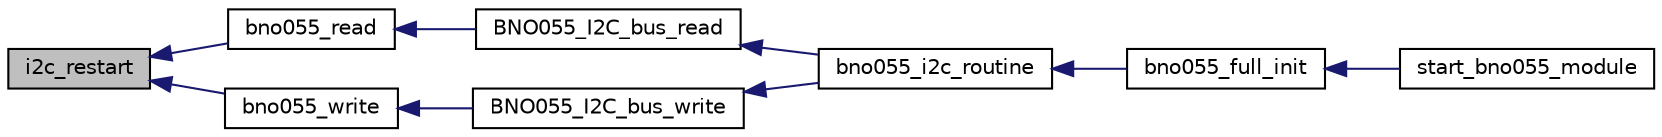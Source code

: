 digraph "i2c_restart"
{
  edge [fontname="Helvetica",fontsize="10",labelfontname="Helvetica",labelfontsize="10"];
  node [fontname="Helvetica",fontsize="10",shape=record];
  rankdir="LR";
  Node1 [label="i2c_restart",height=0.2,width=0.4,color="black", fillcolor="grey75", style="filled", fontcolor="black"];
  Node1 -> Node2 [dir="back",color="midnightblue",fontsize="10",style="solid",fontname="Helvetica"];
  Node2 [label="bno055_read",height=0.2,width=0.4,color="black", fillcolor="white", style="filled",URL="$group___b_n_o055.html#gace7496b19e1ddbbe483df67155b21b46"];
  Node2 -> Node3 [dir="back",color="midnightblue",fontsize="10",style="solid",fontname="Helvetica"];
  Node3 [label="BNO055_I2C_bus_read",height=0.2,width=0.4,color="black", fillcolor="white", style="filled",URL="$group___b_n_o055.html#ga0d3c7c3e0c8b54e34752989b5bdc36d1"];
  Node3 -> Node4 [dir="back",color="midnightblue",fontsize="10",style="solid",fontname="Helvetica"];
  Node4 [label="bno055_i2c_routine",height=0.2,width=0.4,color="black", fillcolor="white", style="filled",URL="$group___b_n_o055.html#gac762bf4f77376dc35799b853d00a95c7"];
  Node4 -> Node5 [dir="back",color="midnightblue",fontsize="10",style="solid",fontname="Helvetica"];
  Node5 [label="bno055_full_init",height=0.2,width=0.4,color="black", fillcolor="white", style="filled",URL="$group___b_n_o055.html#gaba0cea545392dbe2337e040fb80614e9"];
  Node5 -> Node6 [dir="back",color="midnightblue",fontsize="10",style="solid",fontname="Helvetica"];
  Node6 [label="start_bno055_module",height=0.2,width=0.4,color="black", fillcolor="white", style="filled",URL="$group___b_n_o055.html#ga79f76b1f8471d2a31bbebbce0b45866f"];
  Node1 -> Node7 [dir="back",color="midnightblue",fontsize="10",style="solid",fontname="Helvetica"];
  Node7 [label="bno055_write",height=0.2,width=0.4,color="black", fillcolor="white", style="filled",URL="$group___b_n_o055.html#ga8580976177afa8089fd8262e5e59a257"];
  Node7 -> Node8 [dir="back",color="midnightblue",fontsize="10",style="solid",fontname="Helvetica"];
  Node8 [label="BNO055_I2C_bus_write",height=0.2,width=0.4,color="black", fillcolor="white", style="filled",URL="$group___b_n_o055.html#ga6a1eeefef56eda6f0c963e317706f617"];
  Node8 -> Node4 [dir="back",color="midnightblue",fontsize="10",style="solid",fontname="Helvetica"];
}
